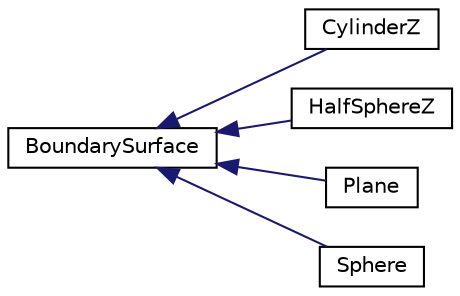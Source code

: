 digraph "Graphical Class Hierarchy"
{
 // INTERACTIVE_SVG=YES
  edge [fontname="Helvetica",fontsize="10",labelfontname="Helvetica",labelfontsize="10"];
  node [fontname="Helvetica",fontsize="10",shape=record];
  rankdir="LR";
  Node0 [label="BoundarySurface",height=0.2,width=0.4,color="black", fillcolor="white", style="filled",URL="$classBoundarySurface.html",tooltip="A boundary shape that holds BoundaryElements. "];
  Node0 -> Node1 [dir="back",color="midnightblue",fontsize="10",style="solid",fontname="Helvetica"];
  Node1 [label="CylinderZ",height=0.2,width=0.4,color="black", fillcolor="white", style="filled",URL="$classCylinderZ.html",tooltip="A simple implementation of the BoundarySurface class. "];
  Node0 -> Node2 [dir="back",color="midnightblue",fontsize="10",style="solid",fontname="Helvetica"];
  Node2 [label="HalfSphereZ",height=0.2,width=0.4,color="black", fillcolor="white", style="filled",URL="$classHalfSphereZ.html",tooltip="A simple implementation of the BoundarySurface class. "];
  Node0 -> Node3 [dir="back",color="midnightblue",fontsize="10",style="solid",fontname="Helvetica"];
  Node3 [label="Plane",height=0.2,width=0.4,color="black", fillcolor="white", style="filled",URL="$classPlane.html",tooltip="A simple implementation of the BoundarySurface class. "];
  Node0 -> Node4 [dir="back",color="midnightblue",fontsize="10",style="solid",fontname="Helvetica"];
  Node4 [label="Sphere",height=0.2,width=0.4,color="black", fillcolor="white", style="filled",URL="$classSphere.html",tooltip="A simple implementation of the BoundarySurface class. "];
}
